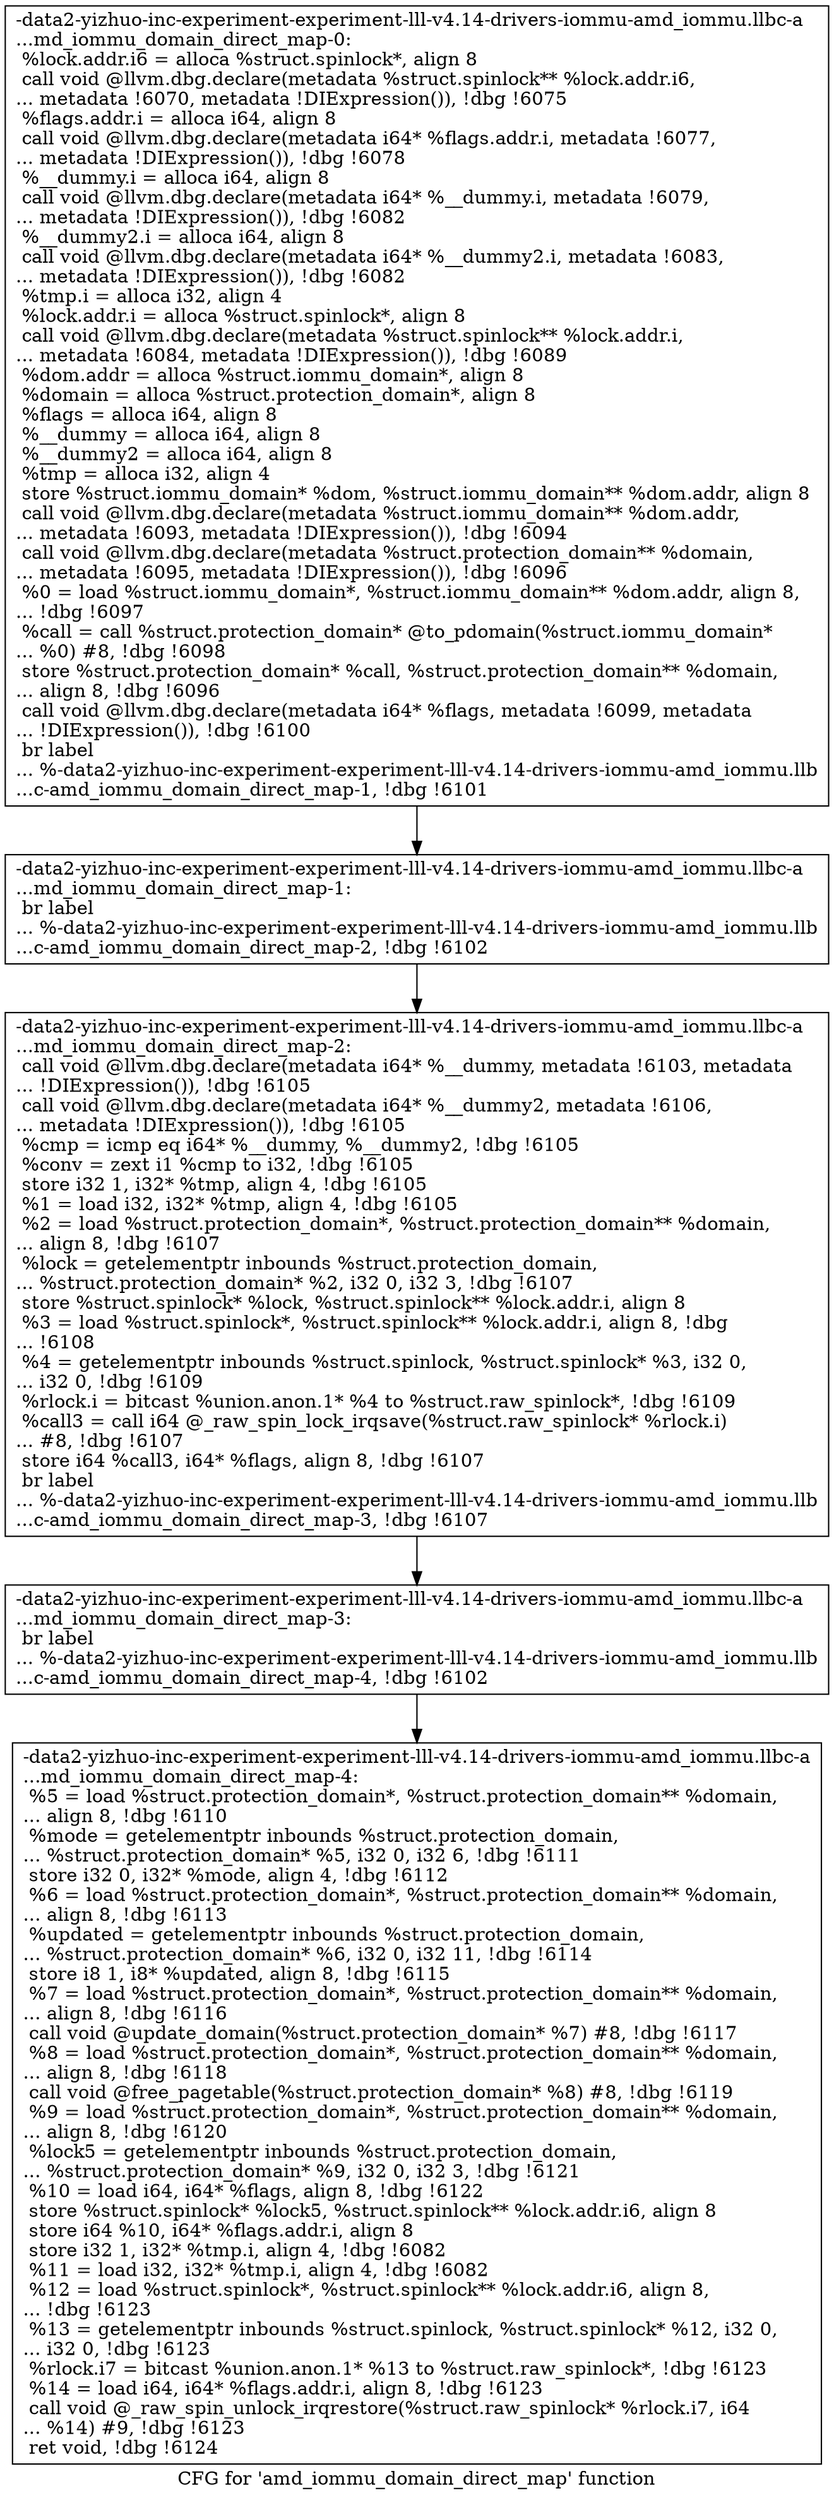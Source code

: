 digraph "CFG for 'amd_iommu_domain_direct_map' function" {
	label="CFG for 'amd_iommu_domain_direct_map' function";

	Node0x561b946a3b70 [shape=record,label="{-data2-yizhuo-inc-experiment-experiment-lll-v4.14-drivers-iommu-amd_iommu.llbc-a\l...md_iommu_domain_direct_map-0:\l  %lock.addr.i6 = alloca %struct.spinlock*, align 8\l  call void @llvm.dbg.declare(metadata %struct.spinlock** %lock.addr.i6,\l... metadata !6070, metadata !DIExpression()), !dbg !6075\l  %flags.addr.i = alloca i64, align 8\l  call void @llvm.dbg.declare(metadata i64* %flags.addr.i, metadata !6077,\l... metadata !DIExpression()), !dbg !6078\l  %__dummy.i = alloca i64, align 8\l  call void @llvm.dbg.declare(metadata i64* %__dummy.i, metadata !6079,\l... metadata !DIExpression()), !dbg !6082\l  %__dummy2.i = alloca i64, align 8\l  call void @llvm.dbg.declare(metadata i64* %__dummy2.i, metadata !6083,\l... metadata !DIExpression()), !dbg !6082\l  %tmp.i = alloca i32, align 4\l  %lock.addr.i = alloca %struct.spinlock*, align 8\l  call void @llvm.dbg.declare(metadata %struct.spinlock** %lock.addr.i,\l... metadata !6084, metadata !DIExpression()), !dbg !6089\l  %dom.addr = alloca %struct.iommu_domain*, align 8\l  %domain = alloca %struct.protection_domain*, align 8\l  %flags = alloca i64, align 8\l  %__dummy = alloca i64, align 8\l  %__dummy2 = alloca i64, align 8\l  %tmp = alloca i32, align 4\l  store %struct.iommu_domain* %dom, %struct.iommu_domain** %dom.addr, align 8\l  call void @llvm.dbg.declare(metadata %struct.iommu_domain** %dom.addr,\l... metadata !6093, metadata !DIExpression()), !dbg !6094\l  call void @llvm.dbg.declare(metadata %struct.protection_domain** %domain,\l... metadata !6095, metadata !DIExpression()), !dbg !6096\l  %0 = load %struct.iommu_domain*, %struct.iommu_domain** %dom.addr, align 8,\l... !dbg !6097\l  %call = call %struct.protection_domain* @to_pdomain(%struct.iommu_domain*\l... %0) #8, !dbg !6098\l  store %struct.protection_domain* %call, %struct.protection_domain** %domain,\l... align 8, !dbg !6096\l  call void @llvm.dbg.declare(metadata i64* %flags, metadata !6099, metadata\l... !DIExpression()), !dbg !6100\l  br label\l... %-data2-yizhuo-inc-experiment-experiment-lll-v4.14-drivers-iommu-amd_iommu.llb\l...c-amd_iommu_domain_direct_map-1, !dbg !6101\l}"];
	Node0x561b946a3b70 -> Node0x561b946a4360;
	Node0x561b946a4360 [shape=record,label="{-data2-yizhuo-inc-experiment-experiment-lll-v4.14-drivers-iommu-amd_iommu.llbc-a\l...md_iommu_domain_direct_map-1: \l  br label\l... %-data2-yizhuo-inc-experiment-experiment-lll-v4.14-drivers-iommu-amd_iommu.llb\l...c-amd_iommu_domain_direct_map-2, !dbg !6102\l}"];
	Node0x561b946a4360 -> Node0x561b946a43b0;
	Node0x561b946a43b0 [shape=record,label="{-data2-yizhuo-inc-experiment-experiment-lll-v4.14-drivers-iommu-amd_iommu.llbc-a\l...md_iommu_domain_direct_map-2: \l  call void @llvm.dbg.declare(metadata i64* %__dummy, metadata !6103, metadata\l... !DIExpression()), !dbg !6105\l  call void @llvm.dbg.declare(metadata i64* %__dummy2, metadata !6106,\l... metadata !DIExpression()), !dbg !6105\l  %cmp = icmp eq i64* %__dummy, %__dummy2, !dbg !6105\l  %conv = zext i1 %cmp to i32, !dbg !6105\l  store i32 1, i32* %tmp, align 4, !dbg !6105\l  %1 = load i32, i32* %tmp, align 4, !dbg !6105\l  %2 = load %struct.protection_domain*, %struct.protection_domain** %domain,\l... align 8, !dbg !6107\l  %lock = getelementptr inbounds %struct.protection_domain,\l... %struct.protection_domain* %2, i32 0, i32 3, !dbg !6107\l  store %struct.spinlock* %lock, %struct.spinlock** %lock.addr.i, align 8\l  %3 = load %struct.spinlock*, %struct.spinlock** %lock.addr.i, align 8, !dbg\l... !6108\l  %4 = getelementptr inbounds %struct.spinlock, %struct.spinlock* %3, i32 0,\l... i32 0, !dbg !6109\l  %rlock.i = bitcast %union.anon.1* %4 to %struct.raw_spinlock*, !dbg !6109\l  %call3 = call i64 @_raw_spin_lock_irqsave(%struct.raw_spinlock* %rlock.i)\l... #8, !dbg !6107\l  store i64 %call3, i64* %flags, align 8, !dbg !6107\l  br label\l... %-data2-yizhuo-inc-experiment-experiment-lll-v4.14-drivers-iommu-amd_iommu.llb\l...c-amd_iommu_domain_direct_map-3, !dbg !6107\l}"];
	Node0x561b946a43b0 -> Node0x561b946a4400;
	Node0x561b946a4400 [shape=record,label="{-data2-yizhuo-inc-experiment-experiment-lll-v4.14-drivers-iommu-amd_iommu.llbc-a\l...md_iommu_domain_direct_map-3: \l  br label\l... %-data2-yizhuo-inc-experiment-experiment-lll-v4.14-drivers-iommu-amd_iommu.llb\l...c-amd_iommu_domain_direct_map-4, !dbg !6102\l}"];
	Node0x561b946a4400 -> Node0x561b946a4450;
	Node0x561b946a4450 [shape=record,label="{-data2-yizhuo-inc-experiment-experiment-lll-v4.14-drivers-iommu-amd_iommu.llbc-a\l...md_iommu_domain_direct_map-4: \l  %5 = load %struct.protection_domain*, %struct.protection_domain** %domain,\l... align 8, !dbg !6110\l  %mode = getelementptr inbounds %struct.protection_domain,\l... %struct.protection_domain* %5, i32 0, i32 6, !dbg !6111\l  store i32 0, i32* %mode, align 4, !dbg !6112\l  %6 = load %struct.protection_domain*, %struct.protection_domain** %domain,\l... align 8, !dbg !6113\l  %updated = getelementptr inbounds %struct.protection_domain,\l... %struct.protection_domain* %6, i32 0, i32 11, !dbg !6114\l  store i8 1, i8* %updated, align 8, !dbg !6115\l  %7 = load %struct.protection_domain*, %struct.protection_domain** %domain,\l... align 8, !dbg !6116\l  call void @update_domain(%struct.protection_domain* %7) #8, !dbg !6117\l  %8 = load %struct.protection_domain*, %struct.protection_domain** %domain,\l... align 8, !dbg !6118\l  call void @free_pagetable(%struct.protection_domain* %8) #8, !dbg !6119\l  %9 = load %struct.protection_domain*, %struct.protection_domain** %domain,\l... align 8, !dbg !6120\l  %lock5 = getelementptr inbounds %struct.protection_domain,\l... %struct.protection_domain* %9, i32 0, i32 3, !dbg !6121\l  %10 = load i64, i64* %flags, align 8, !dbg !6122\l  store %struct.spinlock* %lock5, %struct.spinlock** %lock.addr.i6, align 8\l  store i64 %10, i64* %flags.addr.i, align 8\l  store i32 1, i32* %tmp.i, align 4, !dbg !6082\l  %11 = load i32, i32* %tmp.i, align 4, !dbg !6082\l  %12 = load %struct.spinlock*, %struct.spinlock** %lock.addr.i6, align 8,\l... !dbg !6123\l  %13 = getelementptr inbounds %struct.spinlock, %struct.spinlock* %12, i32 0,\l... i32 0, !dbg !6123\l  %rlock.i7 = bitcast %union.anon.1* %13 to %struct.raw_spinlock*, !dbg !6123\l  %14 = load i64, i64* %flags.addr.i, align 8, !dbg !6123\l  call void @_raw_spin_unlock_irqrestore(%struct.raw_spinlock* %rlock.i7, i64\l... %14) #9, !dbg !6123\l  ret void, !dbg !6124\l}"];
}
